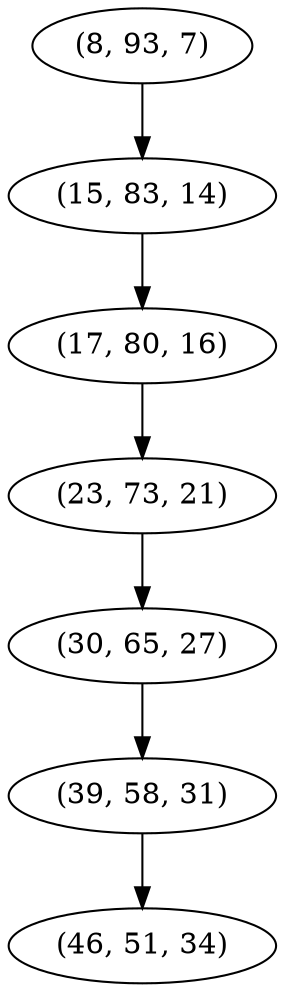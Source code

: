 digraph tree {
    "(8, 93, 7)";
    "(15, 83, 14)";
    "(17, 80, 16)";
    "(23, 73, 21)";
    "(30, 65, 27)";
    "(39, 58, 31)";
    "(46, 51, 34)";
    "(8, 93, 7)" -> "(15, 83, 14)";
    "(15, 83, 14)" -> "(17, 80, 16)";
    "(17, 80, 16)" -> "(23, 73, 21)";
    "(23, 73, 21)" -> "(30, 65, 27)";
    "(30, 65, 27)" -> "(39, 58, 31)";
    "(39, 58, 31)" -> "(46, 51, 34)";
}
